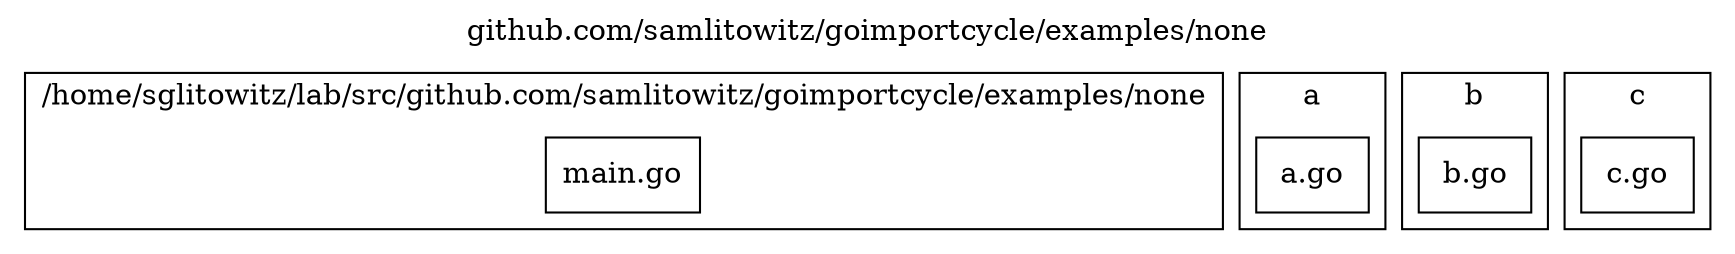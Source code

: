 
digraph {
	labelloc="t";
	label="github.com/samlitowitz/goimportcycle/examples/none";
	rankdir="TB";
	node [shape="rect"];

	subgraph cluster_pkg_main {
		label="/home/sglitowitz/lab/src/github.com/samlitowitz/goimportcycle/examples/none";
		style="filled";
		fontcolor="#000000";
		fillcolor="#ffffff";

		pkg_main_file_main [label="main.go", style="filled", fontcolor="#000000", fillcolor="#ffffff"];
	};

	subgraph cluster_pkg_a {
		label="a";
		style="filled";
		fontcolor="#000000";
		fillcolor="#ffffff";

		pkg_a_file_a [label="a.go", style="filled", fontcolor="#000000", fillcolor="#ffffff"];
	};

	subgraph cluster_pkg_b {
		label="b";
		style="filled";
		fontcolor="#000000";
		fillcolor="#ffffff";

		pkg_b_file_b [label="b.go", style="filled", fontcolor="#000000", fillcolor="#ffffff"];
	};

	subgraph cluster_pkg_c {
		label="c";
		style="filled";
		fontcolor="#000000";
		fillcolor="#ffffff";

		pkg_c_file_c [label="c.go", style="filled", fontcolor="#000000", fillcolor="#ffffff"];
	};

}
